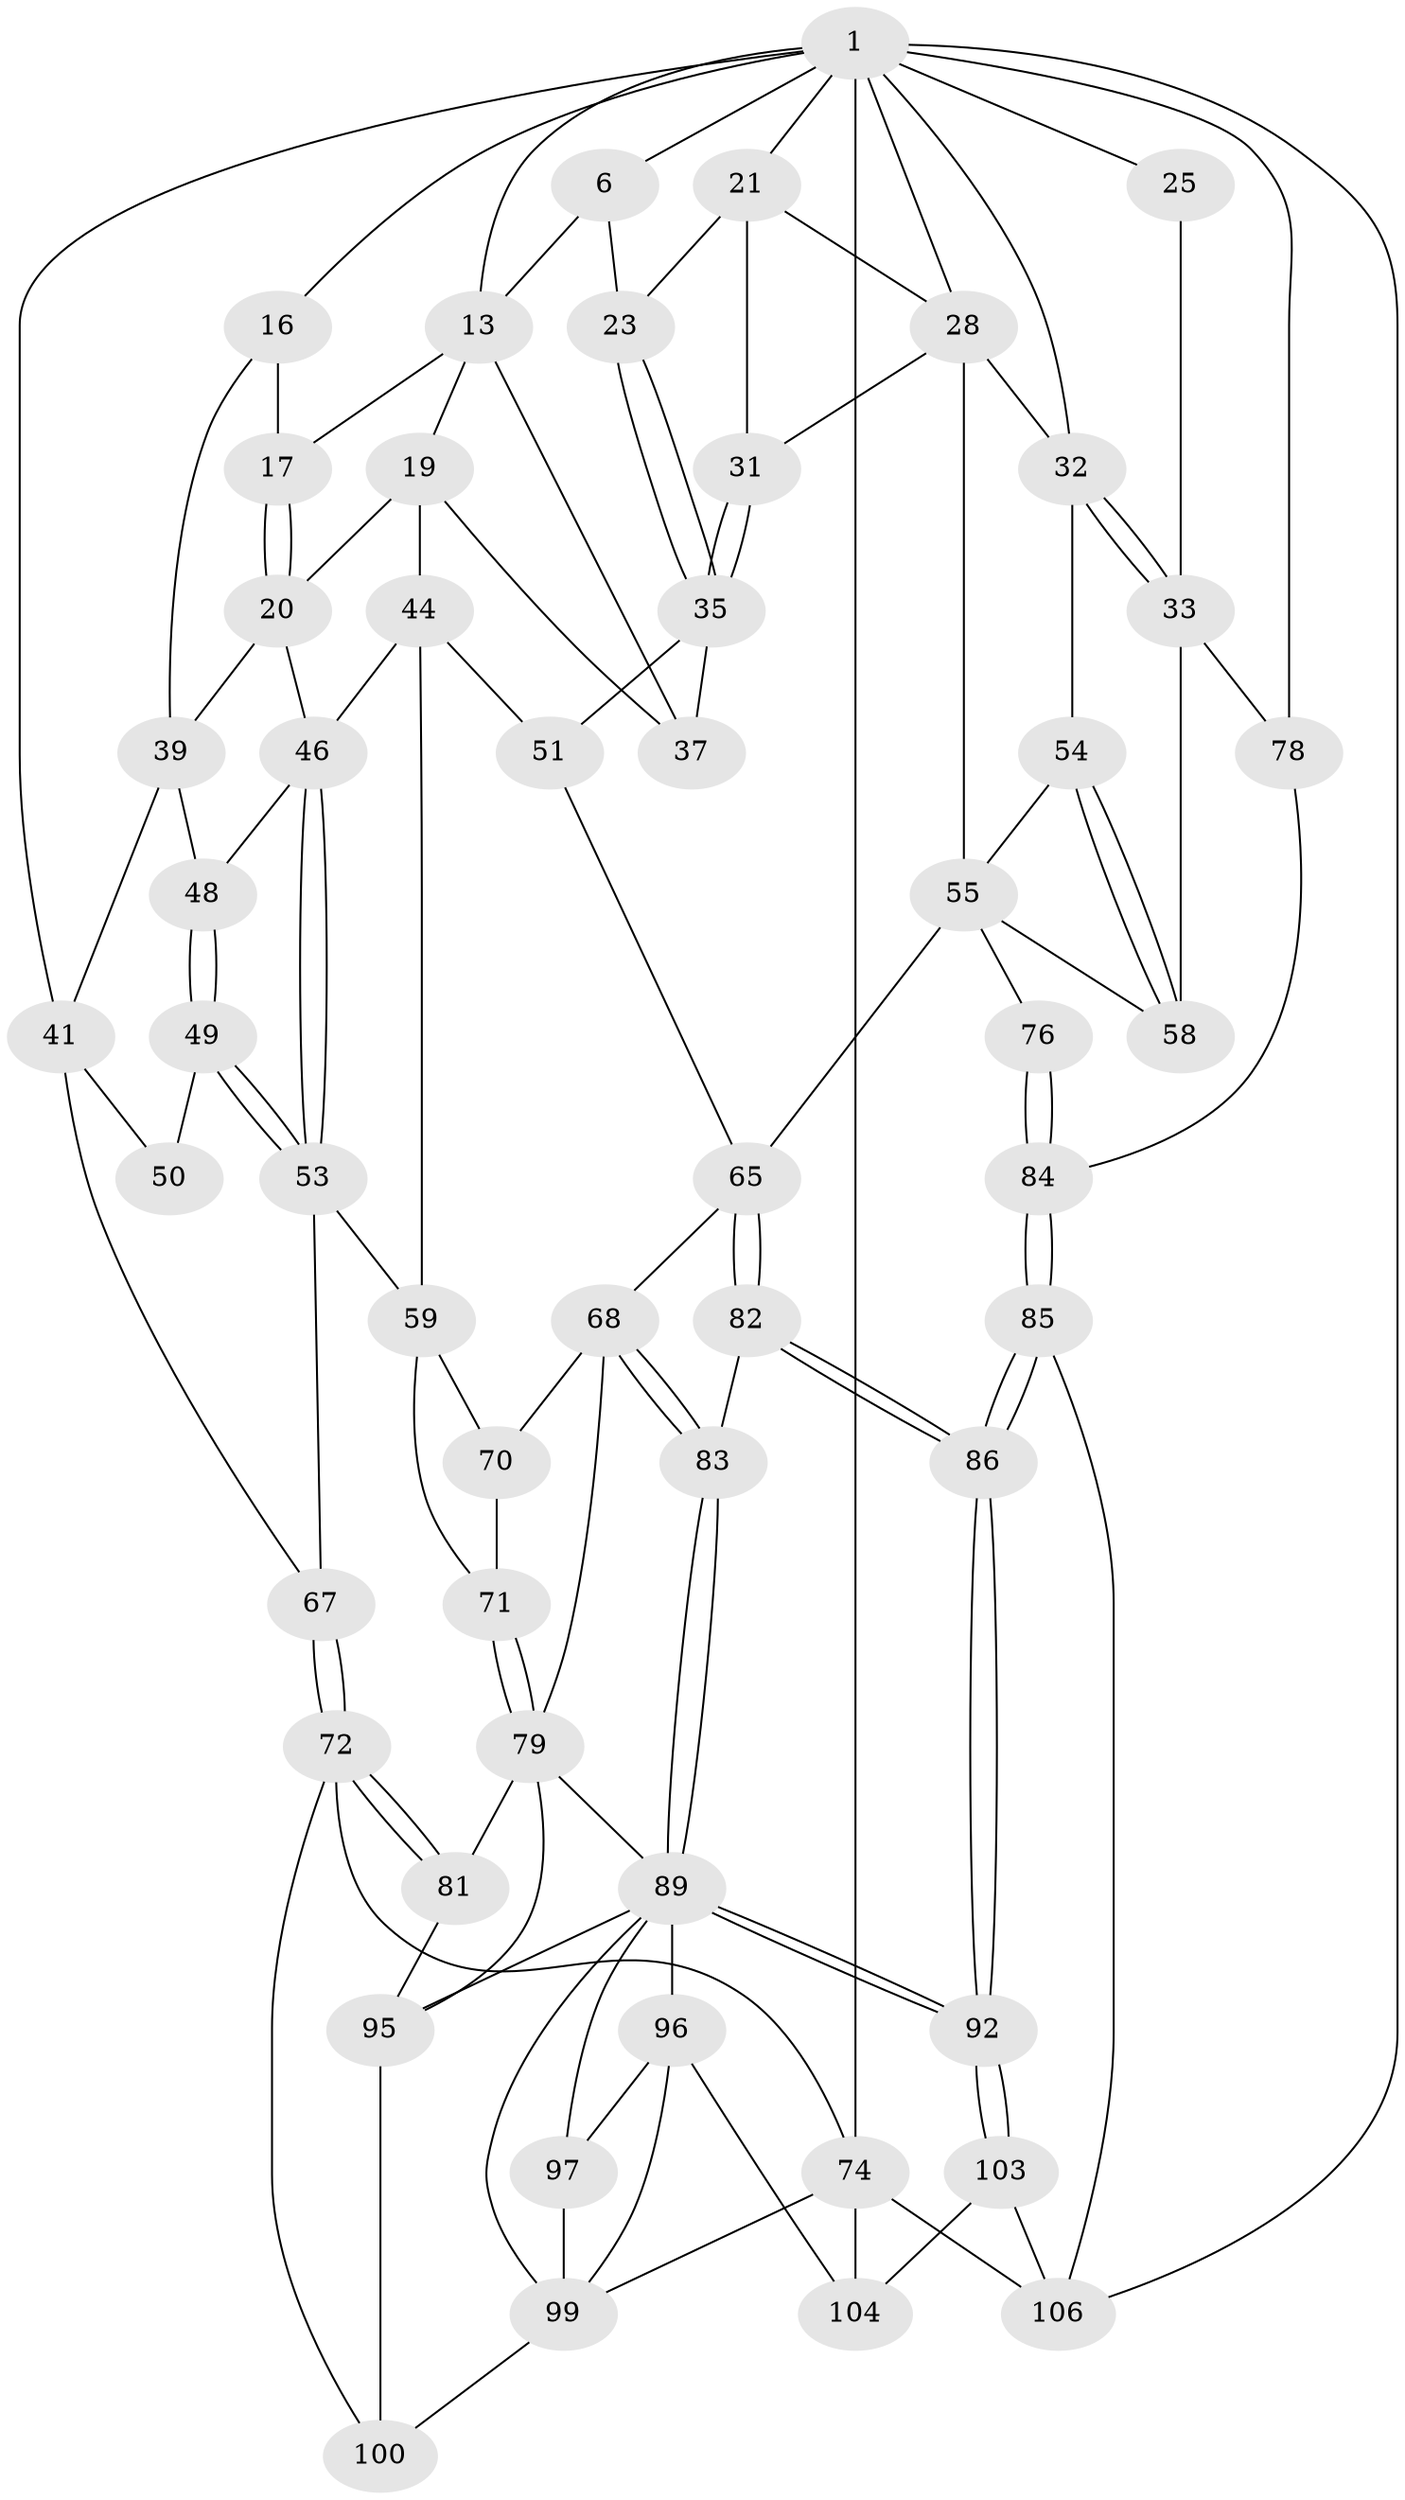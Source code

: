// original degree distribution, {3: 0.01818181818181818, 5: 0.509090909090909, 6: 0.22727272727272727, 4: 0.24545454545454545}
// Generated by graph-tools (version 1.1) at 2025/16/03/09/25 04:16:46]
// undirected, 55 vertices, 123 edges
graph export_dot {
graph [start="1"]
  node [color=gray90,style=filled];
  1 [pos="+0.7265768658964303+0",super="+7+2"];
  6 [pos="+0.4032956442068679+0",super="+9"];
  13 [pos="+0.39817377925868735+0.17757708090542149",super="+14+18"];
  16 [pos="+0.06502405896604732+0.15873102142175247"];
  17 [pos="+0.23458164682511976+0.017072367517618706"];
  19 [pos="+0.3265532021972336+0.2082676963356632",super="+43"];
  20 [pos="+0.2857436282563735+0.2071901955052929",super="+38"];
  21 [pos="+0.5897556035171636+0.1440258328884001",super="+24+22"];
  23 [pos="+0.4386034481254962+0.18296656067340875"];
  25 [pos="+1+0.027283715248330915"];
  28 [pos="+0.7602598160136895+0.18551567356256557",super="+29"];
  31 [pos="+0.6113735236476155+0.3450741028456906"];
  32 [pos="+0.9569824323312166+0.1960831779854505",super="+34"];
  33 [pos="+1+0.2961147275439604",super="+57"];
  35 [pos="+0.4684859265862062+0.3734159230686744",super="+36"];
  37 [pos="+0.42410482923758014+0.34488489440000236"];
  39 [pos="+0.11392486338445171+0.19368505634394811",super="+40"];
  41 [pos="+0.09858101592451263+0.3252203954536805",super="+42"];
  44 [pos="+0.33947337365789043+0.3502012158810072",super="+45+52"];
  46 [pos="+0.2583633560994409+0.35262478519036494",super="+47"];
  48 [pos="+0.18581780528039793+0.3380770006618101"];
  49 [pos="+0.14148565447554176+0.39260001107889536"];
  50 [pos="+0.09563546529503972+0.3831079129532779"];
  51 [pos="+0.4364204859003751+0.4190387850040038"];
  53 [pos="+0.1898660328580108+0.4649583943331974",super="+61"];
  54 [pos="+0.8263558590552946+0.33506494988610214"];
  55 [pos="+0.7724009821768224+0.4557731161019505",super="+75+56"];
  58 [pos="+1+0.48869145197870184"];
  59 [pos="+0.30248166824577266+0.43753740820083536",super="+62+60"];
  65 [pos="+0.610780182050099+0.5156339662904704",super="+66"];
  67 [pos="+0+0.46595364491533814"];
  68 [pos="+0.4005971901431396+0.5810233689014636",super="+69"];
  70 [pos="+0.35294050524466175+0.5556756079486044"];
  71 [pos="+0.20081302245787658+0.5124888513128816"];
  72 [pos="+0+0.7345228365145807",super="+73"];
  74 [pos="+0+1",super="+109"];
  76 [pos="+0.8121389637519522+0.5698522016300399"];
  78 [pos="+1+0.5818967415869069"];
  79 [pos="+0.15064660900050642+0.634470500664341",super="+87+80"];
  81 [pos="+0.04283084419847901+0.6847123653740095"];
  82 [pos="+0.6114609918343356+0.5287802437691246"];
  83 [pos="+0.5169378183600848+0.6338126552345131"];
  84 [pos="+0.7439239041405831+0.6843788669229903",super="+88"];
  85 [pos="+0.7240792912901639+0.708090960533345",super="+102"];
  86 [pos="+0.723416167735528+0.7082856001708594"];
  89 [pos="+0.5420046587620002+0.7367079376142374",super="+90"];
  92 [pos="+0.6560182846385144+0.7817513988160961"];
  95 [pos="+0.25164794980939836+0.7377773770250882",super="+98"];
  96 [pos="+0.44329582272117724+0.806785784508747",super="+105"];
  97 [pos="+0.41031015876381466+0.8165618336798478"];
  99 [pos="+0.32000811321397105+0.8803922559083439",super="+101"];
  100 [pos="+0.2413785489589179+0.8780683757282509"];
  103 [pos="+0.6558888857017033+0.8559221190538921"];
  104 [pos="+0.6258531372766939+0.8993401551156316"];
  106 [pos="+1+1",super="+107"];
  1 -- 21 [weight=2];
  1 -- 6 [weight=2];
  1 -- 32;
  1 -- 74 [weight=2];
  1 -- 106;
  1 -- 13;
  1 -- 78;
  1 -- 16;
  1 -- 25 [weight=2];
  1 -- 28;
  1 -- 41;
  6 -- 13;
  6 -- 23;
  13 -- 17;
  13 -- 37;
  13 -- 19;
  16 -- 17;
  16 -- 39;
  17 -- 20;
  17 -- 20;
  19 -- 20;
  19 -- 44;
  19 -- 37;
  20 -- 46;
  20 -- 39;
  21 -- 28;
  21 -- 23;
  21 -- 31;
  23 -- 35;
  23 -- 35;
  25 -- 33;
  28 -- 32;
  28 -- 31;
  28 -- 55;
  31 -- 35;
  31 -- 35;
  32 -- 33;
  32 -- 33;
  32 -- 54;
  33 -- 58;
  33 -- 78;
  35 -- 51;
  35 -- 37;
  39 -- 48;
  39 -- 41;
  41 -- 50 [weight=2];
  41 -- 67;
  44 -- 59 [weight=2];
  44 -- 46;
  44 -- 51;
  46 -- 53;
  46 -- 53;
  46 -- 48;
  48 -- 49;
  48 -- 49;
  49 -- 50;
  49 -- 53;
  49 -- 53;
  51 -- 65;
  53 -- 67;
  53 -- 59;
  54 -- 55;
  54 -- 58;
  54 -- 58;
  55 -- 58;
  55 -- 76 [weight=2];
  55 -- 65;
  59 -- 70;
  59 -- 71;
  65 -- 82;
  65 -- 82;
  65 -- 68;
  67 -- 72;
  67 -- 72;
  68 -- 83;
  68 -- 83;
  68 -- 70;
  68 -- 79;
  70 -- 71;
  71 -- 79;
  71 -- 79;
  72 -- 81;
  72 -- 81;
  72 -- 74;
  72 -- 100;
  74 -- 104;
  74 -- 99;
  74 -- 106;
  76 -- 84;
  76 -- 84;
  78 -- 84;
  79 -- 89;
  79 -- 81;
  79 -- 95;
  81 -- 95;
  82 -- 83;
  82 -- 86;
  82 -- 86;
  83 -- 89;
  83 -- 89;
  84 -- 85 [weight=2];
  84 -- 85;
  85 -- 86;
  85 -- 86;
  85 -- 106;
  86 -- 92;
  86 -- 92;
  89 -- 92;
  89 -- 92;
  89 -- 96;
  89 -- 97;
  89 -- 99;
  89 -- 95;
  92 -- 103;
  92 -- 103;
  95 -- 100;
  96 -- 97;
  96 -- 99;
  96 -- 104;
  97 -- 99;
  99 -- 100;
  103 -- 104;
  103 -- 106;
}
